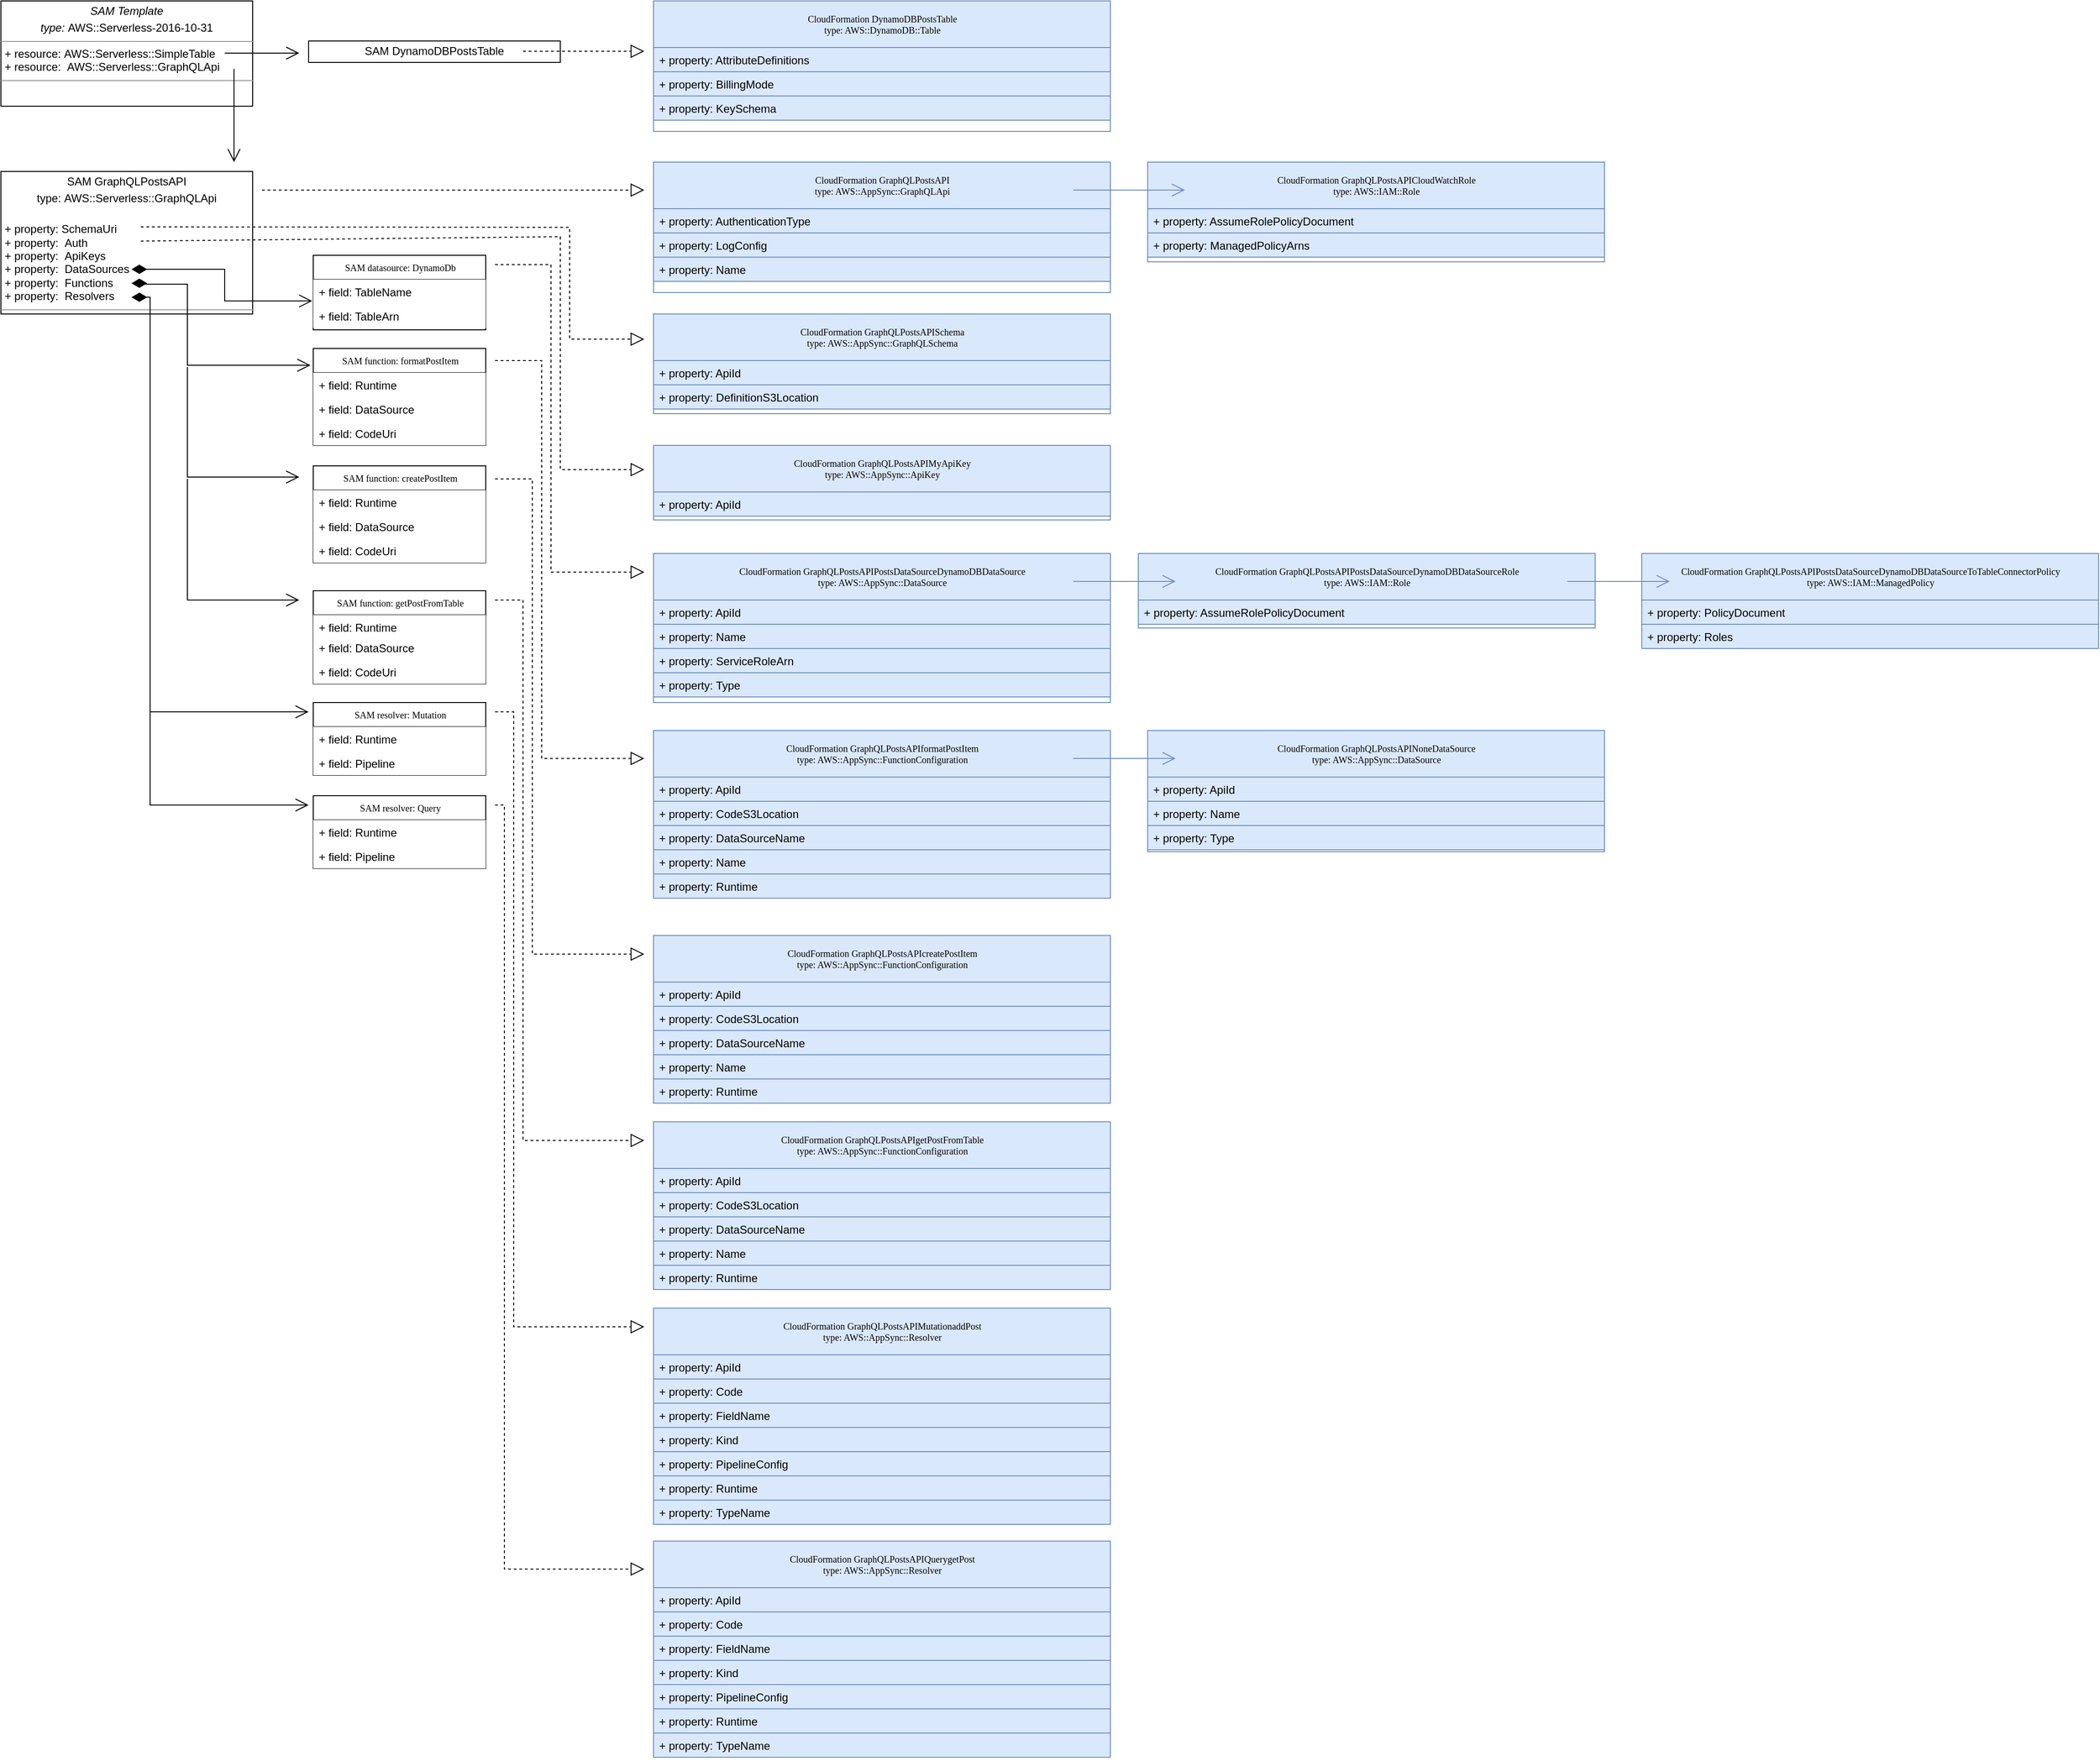 <mxfile version="21.3.7" type="device">
  <diagram name="Page-1" id="c4acf3e9-155e-7222-9cf6-157b1a14988f">
    <mxGraphModel dx="2388" dy="1562" grid="1" gridSize="10" guides="1" tooltips="1" connect="1" arrows="1" fold="1" page="1" pageScale="1" pageWidth="850" pageHeight="1100" background="none" math="0" shadow="0">
      <root>
        <mxCell id="0" />
        <mxCell id="1" parent="0" />
        <mxCell id="17acba5748e5396b-20" value="CloudFormation DynamoDBPostsTable&lt;br&gt;type: AWS::DynamoDB::Table" style="swimlane;html=1;fontStyle=0;childLayout=stackLayout;horizontal=1;startSize=50;fillColor=#dae8fc;horizontalStack=0;resizeParent=1;resizeLast=0;collapsible=1;marginBottom=0;swimlaneFillColor=#ffffff;rounded=0;shadow=0;comic=0;labelBackgroundColor=none;strokeWidth=1;fontFamily=Verdana;fontSize=10;align=center;strokeColor=#6c8ebf;" parent="1" vertex="1">
          <mxGeometry x="760" y="87" width="490" height="140" as="geometry" />
        </mxCell>
        <mxCell id="17acba5748e5396b-21" value="+ property: AttributeDefinitions" style="text;html=1;strokeColor=#6c8ebf;fillColor=#dae8fc;align=left;verticalAlign=top;spacingLeft=4;spacingRight=4;whiteSpace=wrap;overflow=hidden;rotatable=0;points=[[0,0.5],[1,0.5]];portConstraint=eastwest;" parent="17acba5748e5396b-20" vertex="1">
          <mxGeometry y="50" width="490" height="26" as="geometry" />
        </mxCell>
        <mxCell id="17acba5748e5396b-24" value="+ property: BillingMode" style="text;html=1;strokeColor=#6c8ebf;fillColor=#dae8fc;align=left;verticalAlign=top;spacingLeft=4;spacingRight=4;whiteSpace=wrap;overflow=hidden;rotatable=0;points=[[0,0.5],[1,0.5]];portConstraint=eastwest;" parent="17acba5748e5396b-20" vertex="1">
          <mxGeometry y="76" width="490" height="26" as="geometry" />
        </mxCell>
        <mxCell id="17acba5748e5396b-26" value="+ property:&amp;nbsp;KeySchema" style="text;html=1;strokeColor=#6c8ebf;fillColor=#dae8fc;align=left;verticalAlign=top;spacingLeft=4;spacingRight=4;whiteSpace=wrap;overflow=hidden;rotatable=0;points=[[0,0.5],[1,0.5]];portConstraint=eastwest;" parent="17acba5748e5396b-20" vertex="1">
          <mxGeometry y="102" width="490" height="26" as="geometry" />
        </mxCell>
        <mxCell id="5d2195bd80daf111-18" value="&lt;p style=&quot;margin:0px;margin-top:4px;text-align:center;&quot;&gt;&lt;i&gt;SAM Template&lt;/i&gt;&lt;/p&gt;&lt;p style=&quot;margin:0px;margin-top:4px;text-align:center;&quot;&gt;&lt;i&gt;type:&amp;nbsp;&lt;/i&gt;AWS::Serverless-2016-10-31&lt;/p&gt;&lt;hr size=&quot;1&quot;&gt;&lt;p style=&quot;margin:0px;margin-left:4px;&quot;&gt;+ resource:&amp;nbsp;AWS::Serverless::SimpleTable&lt;/p&gt;&lt;p style=&quot;margin:0px;margin-left:4px;&quot;&gt;+ resource: &amp;nbsp;AWS::Serverless::GraphQLApi&lt;/p&gt;&lt;hr size=&quot;1&quot;&gt;&lt;p style=&quot;margin:0px;margin-left:4px;&quot;&gt;&lt;br&gt;&lt;/p&gt;" style="verticalAlign=top;align=left;overflow=fill;fontSize=12;fontFamily=Helvetica;html=1;rounded=0;shadow=0;comic=0;labelBackgroundColor=none;strokeWidth=1" parent="1" vertex="1">
          <mxGeometry x="60" y="87" width="270" height="113" as="geometry" />
        </mxCell>
        <mxCell id="OdwOLXu5QFoFb60RisvL-1" value="&lt;p style=&quot;margin:0px;margin-top:4px;text-align:center;&quot;&gt;SAM DynamoDBPostsTable&lt;/p&gt;&lt;p style=&quot;margin:0px;margin-top:4px;text-align:center;&quot;&gt;&lt;br&gt;&lt;/p&gt;&lt;hr size=&quot;1&quot;&gt;&lt;p style=&quot;margin:0px;margin-left:4px;&quot;&gt;&lt;br&gt;&lt;/p&gt;" style="verticalAlign=top;align=left;overflow=fill;fontSize=12;fontFamily=Helvetica;html=1;rounded=0;shadow=0;comic=0;labelBackgroundColor=none;strokeWidth=1" vertex="1" parent="1">
          <mxGeometry x="390" y="130" width="270" height="23" as="geometry" />
        </mxCell>
        <mxCell id="OdwOLXu5QFoFb60RisvL-2" value="&lt;p style=&quot;margin:0px;margin-top:4px;text-align:center;&quot;&gt;SAM GraphQLPostsAPI&lt;/p&gt;&lt;p style=&quot;margin:0px;margin-top:4px;text-align:center;&quot;&gt;type:&amp;nbsp;&lt;span style=&quot;background-color: initial;&quot;&gt;AWS::Serverless::GraphQLApi&lt;/span&gt;&lt;/p&gt;&lt;p style=&quot;margin:0px;margin-top:4px;text-align:center;&quot;&gt;&lt;span style=&quot;background-color: initial;&quot;&gt;&lt;br&gt;&lt;/span&gt;&lt;/p&gt;&lt;p style=&quot;margin:0px;margin-left:4px;&quot;&gt;+ property:&amp;nbsp;SchemaUri&lt;/p&gt;&lt;p style=&quot;margin:0px;margin-left:4px;&quot;&gt;+ property: &amp;nbsp;Auth&lt;/p&gt;&lt;p style=&quot;margin:0px;margin-left:4px;&quot;&gt;+ property: &amp;nbsp;ApiKeys&lt;br&gt;&lt;/p&gt;&lt;p style=&quot;margin:0px;margin-left:4px;&quot;&gt;+ property: &amp;nbsp;DataSources&lt;br&gt;&lt;/p&gt;&lt;p style=&quot;margin:0px;margin-left:4px;&quot;&gt;+ property: &amp;nbsp;Functions&lt;br&gt;&lt;/p&gt;&lt;p style=&quot;margin:0px;margin-left:4px;&quot;&gt;+ property: &amp;nbsp;Resolvers&lt;/p&gt;&lt;hr size=&quot;1&quot;&gt;&lt;p style=&quot;margin:0px;margin-left:4px;&quot;&gt;&lt;br&gt;&lt;/p&gt;" style="verticalAlign=top;align=left;overflow=fill;fontSize=12;fontFamily=Helvetica;html=1;rounded=0;shadow=0;comic=0;labelBackgroundColor=none;strokeWidth=1" vertex="1" parent="1">
          <mxGeometry x="60" y="270" width="270" height="153" as="geometry" />
        </mxCell>
        <mxCell id="OdwOLXu5QFoFb60RisvL-4" value="SAM function: formatPostItem" style="swimlane;html=1;fontStyle=0;childLayout=stackLayout;horizontal=1;startSize=26;fillColor=none;horizontalStack=0;resizeParent=1;resizeLast=0;collapsible=1;marginBottom=0;swimlaneFillColor=#ffffff;rounded=0;shadow=0;comic=0;labelBackgroundColor=none;strokeWidth=1;fontFamily=Verdana;fontSize=10;align=center;" vertex="1" parent="1">
          <mxGeometry x="395" y="460" width="185" height="104" as="geometry" />
        </mxCell>
        <mxCell id="OdwOLXu5QFoFb60RisvL-5" value="+ field: Runtime" style="text;html=1;strokeColor=none;fillColor=default;align=left;verticalAlign=top;spacingLeft=4;spacingRight=4;whiteSpace=wrap;overflow=hidden;rotatable=0;points=[[0,0.5],[1,0.5]];portConstraint=eastwest;" vertex="1" parent="OdwOLXu5QFoFb60RisvL-4">
          <mxGeometry y="26" width="185" height="26" as="geometry" />
        </mxCell>
        <mxCell id="OdwOLXu5QFoFb60RisvL-6" value="+ field: DataSource" style="text;html=1;strokeColor=none;fillColor=default;align=left;verticalAlign=top;spacingLeft=4;spacingRight=4;whiteSpace=wrap;overflow=hidden;rotatable=0;points=[[0,0.5],[1,0.5]];portConstraint=eastwest;" vertex="1" parent="OdwOLXu5QFoFb60RisvL-4">
          <mxGeometry y="52" width="185" height="26" as="geometry" />
        </mxCell>
        <mxCell id="OdwOLXu5QFoFb60RisvL-7" value="+ field: CodeUri" style="text;html=1;strokeColor=none;fillColor=default;align=left;verticalAlign=top;spacingLeft=4;spacingRight=4;whiteSpace=wrap;overflow=hidden;rotatable=0;points=[[0,0.5],[1,0.5]];portConstraint=eastwest;" vertex="1" parent="OdwOLXu5QFoFb60RisvL-4">
          <mxGeometry y="78" width="185" height="26" as="geometry" />
        </mxCell>
        <mxCell id="OdwOLXu5QFoFb60RisvL-11" value="SAM function: createPostItem" style="swimlane;html=1;fontStyle=0;childLayout=stackLayout;horizontal=1;startSize=26;fillColor=none;horizontalStack=0;resizeParent=1;resizeLast=0;collapsible=1;marginBottom=0;swimlaneFillColor=#ffffff;rounded=0;shadow=0;comic=0;labelBackgroundColor=none;strokeWidth=1;fontFamily=Verdana;fontSize=10;align=center;" vertex="1" parent="1">
          <mxGeometry x="395" y="586" width="185" height="104" as="geometry" />
        </mxCell>
        <mxCell id="OdwOLXu5QFoFb60RisvL-12" value="+ field: Runtime" style="text;html=1;strokeColor=none;fillColor=default;align=left;verticalAlign=top;spacingLeft=4;spacingRight=4;whiteSpace=wrap;overflow=hidden;rotatable=0;points=[[0,0.5],[1,0.5]];portConstraint=eastwest;" vertex="1" parent="OdwOLXu5QFoFb60RisvL-11">
          <mxGeometry y="26" width="185" height="26" as="geometry" />
        </mxCell>
        <mxCell id="OdwOLXu5QFoFb60RisvL-13" value="+ field: DataSource" style="text;html=1;strokeColor=none;fillColor=default;align=left;verticalAlign=top;spacingLeft=4;spacingRight=4;whiteSpace=wrap;overflow=hidden;rotatable=0;points=[[0,0.5],[1,0.5]];portConstraint=eastwest;" vertex="1" parent="OdwOLXu5QFoFb60RisvL-11">
          <mxGeometry y="52" width="185" height="26" as="geometry" />
        </mxCell>
        <mxCell id="OdwOLXu5QFoFb60RisvL-14" value="+ field: CodeUri" style="text;html=1;strokeColor=none;fillColor=default;align=left;verticalAlign=top;spacingLeft=4;spacingRight=4;whiteSpace=wrap;overflow=hidden;rotatable=0;points=[[0,0.5],[1,0.5]];portConstraint=eastwest;" vertex="1" parent="OdwOLXu5QFoFb60RisvL-11">
          <mxGeometry y="78" width="185" height="26" as="geometry" />
        </mxCell>
        <mxCell id="OdwOLXu5QFoFb60RisvL-15" value="SAM function: getPostFromTable" style="swimlane;html=1;fontStyle=0;childLayout=stackLayout;horizontal=1;startSize=26;fillColor=none;horizontalStack=0;resizeParent=1;resizeLast=0;collapsible=1;marginBottom=0;swimlaneFillColor=#ffffff;rounded=0;shadow=0;comic=0;labelBackgroundColor=none;strokeWidth=1;fontFamily=Verdana;fontSize=10;align=center;" vertex="1" parent="1">
          <mxGeometry x="395" y="720" width="185" height="100" as="geometry" />
        </mxCell>
        <mxCell id="OdwOLXu5QFoFb60RisvL-16" value="+ field: Runtime" style="text;html=1;strokeColor=none;fillColor=default;align=left;verticalAlign=top;spacingLeft=4;spacingRight=4;whiteSpace=wrap;overflow=hidden;rotatable=0;points=[[0,0.5],[1,0.5]];portConstraint=eastwest;" vertex="1" parent="OdwOLXu5QFoFb60RisvL-15">
          <mxGeometry y="26" width="185" height="22" as="geometry" />
        </mxCell>
        <mxCell id="OdwOLXu5QFoFb60RisvL-17" value="+ field: DataSource" style="text;html=1;strokeColor=none;fillColor=default;align=left;verticalAlign=top;spacingLeft=4;spacingRight=4;whiteSpace=wrap;overflow=hidden;rotatable=0;points=[[0,0.5],[1,0.5]];portConstraint=eastwest;" vertex="1" parent="OdwOLXu5QFoFb60RisvL-15">
          <mxGeometry y="48" width="185" height="26" as="geometry" />
        </mxCell>
        <mxCell id="OdwOLXu5QFoFb60RisvL-18" value="+ field: CodeUri" style="text;html=1;strokeColor=none;fillColor=default;align=left;verticalAlign=top;spacingLeft=4;spacingRight=4;whiteSpace=wrap;overflow=hidden;rotatable=0;points=[[0,0.5],[1,0.5]];portConstraint=eastwest;" vertex="1" parent="OdwOLXu5QFoFb60RisvL-15">
          <mxGeometry y="74" width="185" height="26" as="geometry" />
        </mxCell>
        <mxCell id="OdwOLXu5QFoFb60RisvL-19" value="SAM datasource: DynamoDb" style="swimlane;html=1;fontStyle=0;childLayout=stackLayout;horizontal=1;startSize=26;fillColor=none;horizontalStack=0;resizeParent=1;resizeLast=0;collapsible=1;marginBottom=0;swimlaneFillColor=#ffffff;rounded=0;shadow=0;comic=0;labelBackgroundColor=none;strokeWidth=1;fontFamily=Verdana;fontSize=10;align=center;" vertex="1" parent="1">
          <mxGeometry x="395" y="360" width="185" height="80" as="geometry" />
        </mxCell>
        <mxCell id="OdwOLXu5QFoFb60RisvL-20" value="+ field: TableName" style="text;html=1;strokeColor=none;fillColor=default;align=left;verticalAlign=top;spacingLeft=4;spacingRight=4;whiteSpace=wrap;overflow=hidden;rotatable=0;points=[[0,0.5],[1,0.5]];portConstraint=eastwest;" vertex="1" parent="OdwOLXu5QFoFb60RisvL-19">
          <mxGeometry y="26" width="185" height="26" as="geometry" />
        </mxCell>
        <mxCell id="OdwOLXu5QFoFb60RisvL-21" value="+ field: TableArn" style="text;html=1;strokeColor=none;fillColor=default;align=left;verticalAlign=top;spacingLeft=4;spacingRight=4;whiteSpace=wrap;overflow=hidden;rotatable=0;points=[[0,0.5],[1,0.5]];portConstraint=eastwest;" vertex="1" parent="OdwOLXu5QFoFb60RisvL-19">
          <mxGeometry y="52" width="185" height="26" as="geometry" />
        </mxCell>
        <mxCell id="OdwOLXu5QFoFb60RisvL-23" value="SAM resolver: Mutation" style="swimlane;html=1;fontStyle=0;childLayout=stackLayout;horizontal=1;startSize=26;fillColor=none;horizontalStack=0;resizeParent=1;resizeLast=0;collapsible=1;marginBottom=0;swimlaneFillColor=#ffffff;rounded=0;shadow=0;comic=0;labelBackgroundColor=none;strokeWidth=1;fontFamily=Verdana;fontSize=10;align=center;" vertex="1" parent="1">
          <mxGeometry x="395" y="840" width="185" height="78" as="geometry" />
        </mxCell>
        <mxCell id="OdwOLXu5QFoFb60RisvL-24" value="+ field: Runtime" style="text;html=1;strokeColor=none;fillColor=default;align=left;verticalAlign=top;spacingLeft=4;spacingRight=4;whiteSpace=wrap;overflow=hidden;rotatable=0;points=[[0,0.5],[1,0.5]];portConstraint=eastwest;" vertex="1" parent="OdwOLXu5QFoFb60RisvL-23">
          <mxGeometry y="26" width="185" height="26" as="geometry" />
        </mxCell>
        <mxCell id="OdwOLXu5QFoFb60RisvL-25" value="+ field: Pipeline" style="text;html=1;strokeColor=none;fillColor=default;align=left;verticalAlign=top;spacingLeft=4;spacingRight=4;whiteSpace=wrap;overflow=hidden;rotatable=0;points=[[0,0.5],[1,0.5]];portConstraint=eastwest;" vertex="1" parent="OdwOLXu5QFoFb60RisvL-23">
          <mxGeometry y="52" width="185" height="26" as="geometry" />
        </mxCell>
        <mxCell id="OdwOLXu5QFoFb60RisvL-27" value="SAM resolver: Query" style="swimlane;html=1;fontStyle=0;childLayout=stackLayout;horizontal=1;startSize=26;fillColor=none;horizontalStack=0;resizeParent=1;resizeLast=0;collapsible=1;marginBottom=0;swimlaneFillColor=#ffffff;rounded=0;shadow=0;comic=0;labelBackgroundColor=none;strokeWidth=1;fontFamily=Verdana;fontSize=10;align=center;" vertex="1" parent="1">
          <mxGeometry x="395" y="940" width="185" height="78" as="geometry" />
        </mxCell>
        <mxCell id="OdwOLXu5QFoFb60RisvL-28" value="+ field: Runtime" style="text;html=1;strokeColor=none;fillColor=default;align=left;verticalAlign=top;spacingLeft=4;spacingRight=4;whiteSpace=wrap;overflow=hidden;rotatable=0;points=[[0,0.5],[1,0.5]];portConstraint=eastwest;" vertex="1" parent="OdwOLXu5QFoFb60RisvL-27">
          <mxGeometry y="26" width="185" height="26" as="geometry" />
        </mxCell>
        <mxCell id="OdwOLXu5QFoFb60RisvL-29" value="+ field: Pipeline" style="text;html=1;strokeColor=none;fillColor=default;align=left;verticalAlign=top;spacingLeft=4;spacingRight=4;whiteSpace=wrap;overflow=hidden;rotatable=0;points=[[0,0.5],[1,0.5]];portConstraint=eastwest;" vertex="1" parent="OdwOLXu5QFoFb60RisvL-27">
          <mxGeometry y="52" width="185" height="26" as="geometry" />
        </mxCell>
        <mxCell id="OdwOLXu5QFoFb60RisvL-31" value="" style="endArrow=open;html=1;endSize=12;startArrow=diamondThin;startSize=14;startFill=1;edgeStyle=orthogonalEdgeStyle;align=left;verticalAlign=bottom;rounded=0;entryX=-0.006;entryY=-0.115;entryDx=0;entryDy=0;entryPerimeter=0;" edge="1" parent="1" target="OdwOLXu5QFoFb60RisvL-21">
          <mxGeometry x="-1" y="3" relative="1" as="geometry">
            <mxPoint x="200" y="375" as="sourcePoint" />
            <mxPoint x="360" y="375" as="targetPoint" />
            <Array as="points">
              <mxPoint x="300" y="375" />
              <mxPoint x="300" y="409" />
            </Array>
          </mxGeometry>
        </mxCell>
        <mxCell id="OdwOLXu5QFoFb60RisvL-32" value="" style="endArrow=open;html=1;endSize=12;startArrow=diamondThin;startSize=14;startFill=1;edgeStyle=orthogonalEdgeStyle;align=left;verticalAlign=bottom;rounded=0;entryX=-0.016;entryY=0.173;entryDx=0;entryDy=0;entryPerimeter=0;" edge="1" parent="1" target="OdwOLXu5QFoFb60RisvL-4">
          <mxGeometry x="-1" y="3" relative="1" as="geometry">
            <mxPoint x="200" y="390" as="sourcePoint" />
            <mxPoint x="390" y="390" as="targetPoint" />
            <Array as="points">
              <mxPoint x="210" y="390" />
              <mxPoint x="210" y="391" />
              <mxPoint x="260" y="391" />
              <mxPoint x="260" y="478" />
            </Array>
            <mxPoint as="offset" />
          </mxGeometry>
        </mxCell>
        <mxCell id="OdwOLXu5QFoFb60RisvL-40" value="" style="endArrow=open;endFill=1;endSize=12;html=1;rounded=0;" edge="1" parent="1">
          <mxGeometry width="160" relative="1" as="geometry">
            <mxPoint x="260" y="480" as="sourcePoint" />
            <mxPoint x="380" y="598" as="targetPoint" />
            <Array as="points">
              <mxPoint x="260" y="540" />
              <mxPoint x="260" y="598" />
            </Array>
          </mxGeometry>
        </mxCell>
        <mxCell id="OdwOLXu5QFoFb60RisvL-41" value="" style="endArrow=open;endFill=1;endSize=12;html=1;rounded=0;" edge="1" parent="1">
          <mxGeometry width="160" relative="1" as="geometry">
            <mxPoint x="260" y="600" as="sourcePoint" />
            <mxPoint x="380" y="730" as="targetPoint" />
            <Array as="points">
              <mxPoint x="260" y="730" />
            </Array>
          </mxGeometry>
        </mxCell>
        <mxCell id="OdwOLXu5QFoFb60RisvL-42" value="" style="endArrow=open;html=1;endSize=12;startArrow=diamondThin;startSize=14;startFill=1;edgeStyle=orthogonalEdgeStyle;align=left;verticalAlign=bottom;rounded=0;" edge="1" parent="1">
          <mxGeometry x="-1" y="3" relative="1" as="geometry">
            <mxPoint x="200" y="405" as="sourcePoint" />
            <mxPoint x="390" y="850" as="targetPoint" />
            <mxPoint as="offset" />
            <Array as="points">
              <mxPoint x="220" y="405" />
              <mxPoint x="220" y="850" />
            </Array>
          </mxGeometry>
        </mxCell>
        <mxCell id="OdwOLXu5QFoFb60RisvL-43" value="" style="endArrow=open;endFill=1;endSize=12;html=1;rounded=0;" edge="1" parent="1">
          <mxGeometry width="160" relative="1" as="geometry">
            <mxPoint x="220" y="850" as="sourcePoint" />
            <mxPoint x="390" y="950" as="targetPoint" />
            <Array as="points">
              <mxPoint x="220" y="950" />
            </Array>
          </mxGeometry>
        </mxCell>
        <mxCell id="OdwOLXu5QFoFb60RisvL-45" value="" style="endArrow=open;endFill=1;endSize=12;html=1;rounded=0;" edge="1" parent="1">
          <mxGeometry width="160" relative="1" as="geometry">
            <mxPoint x="300" y="143" as="sourcePoint" />
            <mxPoint x="380" y="143" as="targetPoint" />
          </mxGeometry>
        </mxCell>
        <mxCell id="OdwOLXu5QFoFb60RisvL-46" value="" style="endArrow=open;endFill=1;endSize=12;html=1;rounded=0;" edge="1" parent="1">
          <mxGeometry width="160" relative="1" as="geometry">
            <mxPoint x="310" y="160" as="sourcePoint" />
            <mxPoint x="310" y="260" as="targetPoint" />
          </mxGeometry>
        </mxCell>
        <mxCell id="OdwOLXu5QFoFb60RisvL-47" value="" style="endArrow=block;dashed=1;endFill=0;endSize=12;html=1;rounded=0;" edge="1" parent="1">
          <mxGeometry width="160" relative="1" as="geometry">
            <mxPoint x="620" y="141" as="sourcePoint" />
            <mxPoint x="750" y="141" as="targetPoint" />
          </mxGeometry>
        </mxCell>
        <mxCell id="OdwOLXu5QFoFb60RisvL-48" value="CloudFormation GraphQLPostsAPI&lt;br&gt;type: AWS::AppSync::GraphQLApi" style="swimlane;html=1;fontStyle=0;childLayout=stackLayout;horizontal=1;startSize=50;fillColor=#dae8fc;horizontalStack=0;resizeParent=1;resizeLast=0;collapsible=1;marginBottom=0;swimlaneFillColor=#ffffff;rounded=0;shadow=0;comic=0;labelBackgroundColor=none;strokeWidth=1;fontFamily=Verdana;fontSize=10;align=center;strokeColor=#6c8ebf;" vertex="1" parent="1">
          <mxGeometry x="760" y="260" width="490" height="140" as="geometry" />
        </mxCell>
        <mxCell id="OdwOLXu5QFoFb60RisvL-49" value="+ property: AuthenticationType" style="text;html=1;strokeColor=#6c8ebf;fillColor=#dae8fc;align=left;verticalAlign=top;spacingLeft=4;spacingRight=4;whiteSpace=wrap;overflow=hidden;rotatable=0;points=[[0,0.5],[1,0.5]];portConstraint=eastwest;" vertex="1" parent="OdwOLXu5QFoFb60RisvL-48">
          <mxGeometry y="50" width="490" height="26" as="geometry" />
        </mxCell>
        <mxCell id="OdwOLXu5QFoFb60RisvL-50" value="+ property: LogConfig" style="text;html=1;strokeColor=#6c8ebf;fillColor=#dae8fc;align=left;verticalAlign=top;spacingLeft=4;spacingRight=4;whiteSpace=wrap;overflow=hidden;rotatable=0;points=[[0,0.5],[1,0.5]];portConstraint=eastwest;" vertex="1" parent="OdwOLXu5QFoFb60RisvL-48">
          <mxGeometry y="76" width="490" height="26" as="geometry" />
        </mxCell>
        <mxCell id="OdwOLXu5QFoFb60RisvL-51" value="+ property:&amp;nbsp;Name" style="text;html=1;strokeColor=#6c8ebf;fillColor=#dae8fc;align=left;verticalAlign=top;spacingLeft=4;spacingRight=4;whiteSpace=wrap;overflow=hidden;rotatable=0;points=[[0,0.5],[1,0.5]];portConstraint=eastwest;" vertex="1" parent="OdwOLXu5QFoFb60RisvL-48">
          <mxGeometry y="102" width="490" height="26" as="geometry" />
        </mxCell>
        <mxCell id="OdwOLXu5QFoFb60RisvL-52" value="CloudFormation GraphQLPostsAPISchema&lt;br&gt;type: AWS::AppSync::GraphQLSchema" style="swimlane;html=1;fontStyle=0;childLayout=stackLayout;horizontal=1;startSize=50;fillColor=#dae8fc;horizontalStack=0;resizeParent=1;resizeLast=0;collapsible=1;marginBottom=0;swimlaneFillColor=#ffffff;rounded=0;shadow=0;comic=0;labelBackgroundColor=none;strokeWidth=1;fontFamily=Verdana;fontSize=10;align=center;strokeColor=#6c8ebf;" vertex="1" parent="1">
          <mxGeometry x="760" y="423" width="490" height="107" as="geometry" />
        </mxCell>
        <mxCell id="OdwOLXu5QFoFb60RisvL-53" value="+ property: ApiId" style="text;html=1;strokeColor=#6c8ebf;fillColor=#dae8fc;align=left;verticalAlign=top;spacingLeft=4;spacingRight=4;whiteSpace=wrap;overflow=hidden;rotatable=0;points=[[0,0.5],[1,0.5]];portConstraint=eastwest;" vertex="1" parent="OdwOLXu5QFoFb60RisvL-52">
          <mxGeometry y="50" width="490" height="26" as="geometry" />
        </mxCell>
        <mxCell id="OdwOLXu5QFoFb60RisvL-54" value="+ property: DefinitionS3Location" style="text;html=1;strokeColor=#6c8ebf;fillColor=#dae8fc;align=left;verticalAlign=top;spacingLeft=4;spacingRight=4;whiteSpace=wrap;overflow=hidden;rotatable=0;points=[[0,0.5],[1,0.5]];portConstraint=eastwest;" vertex="1" parent="OdwOLXu5QFoFb60RisvL-52">
          <mxGeometry y="76" width="490" height="26" as="geometry" />
        </mxCell>
        <mxCell id="OdwOLXu5QFoFb60RisvL-56" value="CloudFormation GraphQLPostsAPICloudWatchRole&lt;br&gt;type: AWS::IAM::Role" style="swimlane;html=1;fontStyle=0;childLayout=stackLayout;horizontal=1;startSize=50;fillColor=#dae8fc;horizontalStack=0;resizeParent=1;resizeLast=0;collapsible=1;marginBottom=0;swimlaneFillColor=#ffffff;rounded=0;shadow=0;comic=0;labelBackgroundColor=none;strokeWidth=1;fontFamily=Verdana;fontSize=10;align=center;strokeColor=#6c8ebf;" vertex="1" parent="1">
          <mxGeometry x="1290" y="260" width="490" height="107" as="geometry" />
        </mxCell>
        <mxCell id="OdwOLXu5QFoFb60RisvL-116" value="" style="endArrow=open;endFill=1;endSize=12;html=1;rounded=0;fillColor=#dae8fc;strokeColor=#6c8ebf;" edge="1" parent="OdwOLXu5QFoFb60RisvL-56">
          <mxGeometry width="160" relative="1" as="geometry">
            <mxPoint x="-80" y="30" as="sourcePoint" />
            <mxPoint x="40" y="30" as="targetPoint" />
          </mxGeometry>
        </mxCell>
        <mxCell id="OdwOLXu5QFoFb60RisvL-57" value="+ property: AssumeRolePolicyDocument" style="text;html=1;strokeColor=#6c8ebf;fillColor=#dae8fc;align=left;verticalAlign=top;spacingLeft=4;spacingRight=4;whiteSpace=wrap;overflow=hidden;rotatable=0;points=[[0,0.5],[1,0.5]];portConstraint=eastwest;" vertex="1" parent="OdwOLXu5QFoFb60RisvL-56">
          <mxGeometry y="50" width="490" height="26" as="geometry" />
        </mxCell>
        <mxCell id="OdwOLXu5QFoFb60RisvL-58" value="+ property: ManagedPolicyArns" style="text;html=1;strokeColor=#6c8ebf;fillColor=#dae8fc;align=left;verticalAlign=top;spacingLeft=4;spacingRight=4;whiteSpace=wrap;overflow=hidden;rotatable=0;points=[[0,0.5],[1,0.5]];portConstraint=eastwest;" vertex="1" parent="OdwOLXu5QFoFb60RisvL-56">
          <mxGeometry y="76" width="490" height="26" as="geometry" />
        </mxCell>
        <mxCell id="OdwOLXu5QFoFb60RisvL-59" value="CloudFormation GraphQLPostsAPIMyApiKey&lt;br&gt;type: AWS::AppSync::ApiKey" style="swimlane;html=1;fontStyle=0;childLayout=stackLayout;horizontal=1;startSize=50;fillColor=#dae8fc;horizontalStack=0;resizeParent=1;resizeLast=0;collapsible=1;marginBottom=0;swimlaneFillColor=#ffffff;rounded=0;shadow=0;comic=0;labelBackgroundColor=none;strokeWidth=1;fontFamily=Verdana;fontSize=10;align=center;strokeColor=#6c8ebf;" vertex="1" parent="1">
          <mxGeometry x="760" y="564" width="490" height="80" as="geometry" />
        </mxCell>
        <mxCell id="OdwOLXu5QFoFb60RisvL-60" value="+ property: ApiId" style="text;html=1;strokeColor=#6c8ebf;fillColor=#dae8fc;align=left;verticalAlign=top;spacingLeft=4;spacingRight=4;whiteSpace=wrap;overflow=hidden;rotatable=0;points=[[0,0.5],[1,0.5]];portConstraint=eastwest;" vertex="1" parent="OdwOLXu5QFoFb60RisvL-59">
          <mxGeometry y="50" width="490" height="26" as="geometry" />
        </mxCell>
        <mxCell id="OdwOLXu5QFoFb60RisvL-62" value="CloudFormation GraphQLPostsAPIPostsDataSourceDynamoDBDataSource&lt;br&gt;type: AWS::AppSync::DataSource" style="swimlane;html=1;fontStyle=0;childLayout=stackLayout;horizontal=1;startSize=50;fillColor=#dae8fc;horizontalStack=0;resizeParent=1;resizeLast=0;collapsible=1;marginBottom=0;swimlaneFillColor=#ffffff;rounded=0;shadow=0;comic=0;labelBackgroundColor=none;strokeWidth=1;fontFamily=Verdana;fontSize=10;align=center;strokeColor=#6c8ebf;" vertex="1" parent="1">
          <mxGeometry x="760" y="680" width="490" height="160" as="geometry" />
        </mxCell>
        <mxCell id="OdwOLXu5QFoFb60RisvL-63" value="+ property: ApiId" style="text;html=1;strokeColor=#6c8ebf;fillColor=#dae8fc;align=left;verticalAlign=top;spacingLeft=4;spacingRight=4;whiteSpace=wrap;overflow=hidden;rotatable=0;points=[[0,0.5],[1,0.5]];portConstraint=eastwest;" vertex="1" parent="OdwOLXu5QFoFb60RisvL-62">
          <mxGeometry y="50" width="490" height="26" as="geometry" />
        </mxCell>
        <mxCell id="OdwOLXu5QFoFb60RisvL-64" value="+ property: Name" style="text;html=1;strokeColor=#6c8ebf;fillColor=#dae8fc;align=left;verticalAlign=top;spacingLeft=4;spacingRight=4;whiteSpace=wrap;overflow=hidden;rotatable=0;points=[[0,0.5],[1,0.5]];portConstraint=eastwest;" vertex="1" parent="OdwOLXu5QFoFb60RisvL-62">
          <mxGeometry y="76" width="490" height="26" as="geometry" />
        </mxCell>
        <mxCell id="OdwOLXu5QFoFb60RisvL-65" value="+ property:&amp;nbsp;ServiceRoleArn" style="text;html=1;strokeColor=#6c8ebf;fillColor=#dae8fc;align=left;verticalAlign=top;spacingLeft=4;spacingRight=4;whiteSpace=wrap;overflow=hidden;rotatable=0;points=[[0,0.5],[1,0.5]];portConstraint=eastwest;" vertex="1" parent="OdwOLXu5QFoFb60RisvL-62">
          <mxGeometry y="102" width="490" height="26" as="geometry" />
        </mxCell>
        <mxCell id="OdwOLXu5QFoFb60RisvL-66" value="+ property:&amp;nbsp;Type" style="text;html=1;strokeColor=#6c8ebf;fillColor=#dae8fc;align=left;verticalAlign=top;spacingLeft=4;spacingRight=4;whiteSpace=wrap;overflow=hidden;rotatable=0;points=[[0,0.5],[1,0.5]];portConstraint=eastwest;" vertex="1" parent="OdwOLXu5QFoFb60RisvL-62">
          <mxGeometry y="128" width="490" height="26" as="geometry" />
        </mxCell>
        <mxCell id="OdwOLXu5QFoFb60RisvL-67" value="CloudFormation GraphQLPostsAPIPostsDataSourceDynamoDBDataSourceRole&lt;br&gt;type: AWS::IAM::Role" style="swimlane;html=1;fontStyle=0;childLayout=stackLayout;horizontal=1;startSize=50;fillColor=#dae8fc;horizontalStack=0;resizeParent=1;resizeLast=0;collapsible=1;marginBottom=0;swimlaneFillColor=#ffffff;rounded=0;shadow=0;comic=0;labelBackgroundColor=none;strokeWidth=1;fontFamily=Verdana;fontSize=10;align=center;strokeColor=#6c8ebf;" vertex="1" parent="1">
          <mxGeometry x="1280" y="680" width="490" height="80" as="geometry" />
        </mxCell>
        <mxCell id="OdwOLXu5QFoFb60RisvL-117" value="" style="endArrow=open;endFill=1;endSize=12;html=1;rounded=0;fillColor=#dae8fc;strokeColor=#6c8ebf;" edge="1" parent="OdwOLXu5QFoFb60RisvL-67">
          <mxGeometry width="160" relative="1" as="geometry">
            <mxPoint x="-70" y="30" as="sourcePoint" />
            <mxPoint x="40" y="30" as="targetPoint" />
          </mxGeometry>
        </mxCell>
        <mxCell id="OdwOLXu5QFoFb60RisvL-68" value="+ property: AssumeRolePolicyDocument" style="text;html=1;strokeColor=#6c8ebf;fillColor=#dae8fc;align=left;verticalAlign=top;spacingLeft=4;spacingRight=4;whiteSpace=wrap;overflow=hidden;rotatable=0;points=[[0,0.5],[1,0.5]];portConstraint=eastwest;" vertex="1" parent="OdwOLXu5QFoFb60RisvL-67">
          <mxGeometry y="50" width="490" height="26" as="geometry" />
        </mxCell>
        <mxCell id="OdwOLXu5QFoFb60RisvL-69" value="CloudFormation GraphQLPostsAPIPostsDataSourceDynamoDBDataSourceToTableConnectorPolicy&lt;br&gt;type: AWS::IAM::ManagedPolicy" style="swimlane;html=1;fontStyle=0;childLayout=stackLayout;horizontal=1;startSize=50;fillColor=#dae8fc;horizontalStack=0;resizeParent=1;resizeLast=0;collapsible=1;marginBottom=0;swimlaneFillColor=#ffffff;rounded=0;shadow=0;comic=0;labelBackgroundColor=none;strokeWidth=1;fontFamily=Verdana;fontSize=10;align=center;strokeColor=#6c8ebf;" vertex="1" parent="1">
          <mxGeometry x="1820" y="680" width="490" height="102" as="geometry" />
        </mxCell>
        <mxCell id="OdwOLXu5QFoFb60RisvL-70" value="+ property: PolicyDocument" style="text;html=1;strokeColor=#6c8ebf;fillColor=#dae8fc;align=left;verticalAlign=top;spacingLeft=4;spacingRight=4;whiteSpace=wrap;overflow=hidden;rotatable=0;points=[[0,0.5],[1,0.5]];portConstraint=eastwest;" vertex="1" parent="OdwOLXu5QFoFb60RisvL-69">
          <mxGeometry y="50" width="490" height="26" as="geometry" />
        </mxCell>
        <mxCell id="OdwOLXu5QFoFb60RisvL-72" value="+ property: Roles" style="text;html=1;strokeColor=#6c8ebf;fillColor=#dae8fc;align=left;verticalAlign=top;spacingLeft=4;spacingRight=4;whiteSpace=wrap;overflow=hidden;rotatable=0;points=[[0,0.5],[1,0.5]];portConstraint=eastwest;" vertex="1" parent="OdwOLXu5QFoFb60RisvL-69">
          <mxGeometry y="76" width="490" height="26" as="geometry" />
        </mxCell>
        <mxCell id="OdwOLXu5QFoFb60RisvL-73" value="CloudFormation GraphQLPostsAPIformatPostItem&lt;br&gt;type: AWS::AppSync::FunctionConfiguration" style="swimlane;html=1;fontStyle=0;childLayout=stackLayout;horizontal=1;startSize=50;fillColor=#dae8fc;horizontalStack=0;resizeParent=1;resizeLast=0;collapsible=1;marginBottom=0;swimlaneFillColor=#ffffff;rounded=0;shadow=0;comic=0;labelBackgroundColor=none;strokeWidth=1;fontFamily=Verdana;fontSize=10;align=center;strokeColor=#6c8ebf;" vertex="1" parent="1">
          <mxGeometry x="760" y="870" width="490" height="180" as="geometry" />
        </mxCell>
        <mxCell id="OdwOLXu5QFoFb60RisvL-74" value="+ property: ApiId" style="text;html=1;strokeColor=#6c8ebf;fillColor=#dae8fc;align=left;verticalAlign=top;spacingLeft=4;spacingRight=4;whiteSpace=wrap;overflow=hidden;rotatable=0;points=[[0,0.5],[1,0.5]];portConstraint=eastwest;" vertex="1" parent="OdwOLXu5QFoFb60RisvL-73">
          <mxGeometry y="50" width="490" height="26" as="geometry" />
        </mxCell>
        <mxCell id="OdwOLXu5QFoFb60RisvL-75" value="+ property: CodeS3Location" style="text;html=1;strokeColor=#6c8ebf;fillColor=#dae8fc;align=left;verticalAlign=top;spacingLeft=4;spacingRight=4;whiteSpace=wrap;overflow=hidden;rotatable=0;points=[[0,0.5],[1,0.5]];portConstraint=eastwest;" vertex="1" parent="OdwOLXu5QFoFb60RisvL-73">
          <mxGeometry y="76" width="490" height="26" as="geometry" />
        </mxCell>
        <mxCell id="OdwOLXu5QFoFb60RisvL-76" value="+ property:&amp;nbsp;DataSourceName" style="text;html=1;strokeColor=#6c8ebf;fillColor=#dae8fc;align=left;verticalAlign=top;spacingLeft=4;spacingRight=4;whiteSpace=wrap;overflow=hidden;rotatable=0;points=[[0,0.5],[1,0.5]];portConstraint=eastwest;" vertex="1" parent="OdwOLXu5QFoFb60RisvL-73">
          <mxGeometry y="102" width="490" height="26" as="geometry" />
        </mxCell>
        <mxCell id="OdwOLXu5QFoFb60RisvL-77" value="+ property:&amp;nbsp;Name" style="text;html=1;strokeColor=#6c8ebf;fillColor=#dae8fc;align=left;verticalAlign=top;spacingLeft=4;spacingRight=4;whiteSpace=wrap;overflow=hidden;rotatable=0;points=[[0,0.5],[1,0.5]];portConstraint=eastwest;" vertex="1" parent="OdwOLXu5QFoFb60RisvL-73">
          <mxGeometry y="128" width="490" height="26" as="geometry" />
        </mxCell>
        <mxCell id="OdwOLXu5QFoFb60RisvL-78" value="+ property:&amp;nbsp;Runtime" style="text;html=1;strokeColor=#6c8ebf;fillColor=#dae8fc;align=left;verticalAlign=top;spacingLeft=4;spacingRight=4;whiteSpace=wrap;overflow=hidden;rotatable=0;points=[[0,0.5],[1,0.5]];portConstraint=eastwest;" vertex="1" parent="OdwOLXu5QFoFb60RisvL-73">
          <mxGeometry y="154" width="490" height="26" as="geometry" />
        </mxCell>
        <mxCell id="OdwOLXu5QFoFb60RisvL-79" value="CloudFormation GraphQLPostsAPIcreatePostItem&lt;br&gt;type: AWS::AppSync::FunctionConfiguration" style="swimlane;html=1;fontStyle=0;childLayout=stackLayout;horizontal=1;startSize=50;fillColor=#dae8fc;horizontalStack=0;resizeParent=1;resizeLast=0;collapsible=1;marginBottom=0;swimlaneFillColor=#ffffff;rounded=0;shadow=0;comic=0;labelBackgroundColor=none;strokeWidth=1;fontFamily=Verdana;fontSize=10;align=center;strokeColor=#6c8ebf;" vertex="1" parent="1">
          <mxGeometry x="760" y="1090" width="490" height="180" as="geometry" />
        </mxCell>
        <mxCell id="OdwOLXu5QFoFb60RisvL-80" value="+ property: ApiId" style="text;html=1;strokeColor=#6c8ebf;fillColor=#dae8fc;align=left;verticalAlign=top;spacingLeft=4;spacingRight=4;whiteSpace=wrap;overflow=hidden;rotatable=0;points=[[0,0.5],[1,0.5]];portConstraint=eastwest;" vertex="1" parent="OdwOLXu5QFoFb60RisvL-79">
          <mxGeometry y="50" width="490" height="26" as="geometry" />
        </mxCell>
        <mxCell id="OdwOLXu5QFoFb60RisvL-81" value="+ property: CodeS3Location" style="text;html=1;strokeColor=#6c8ebf;fillColor=#dae8fc;align=left;verticalAlign=top;spacingLeft=4;spacingRight=4;whiteSpace=wrap;overflow=hidden;rotatable=0;points=[[0,0.5],[1,0.5]];portConstraint=eastwest;" vertex="1" parent="OdwOLXu5QFoFb60RisvL-79">
          <mxGeometry y="76" width="490" height="26" as="geometry" />
        </mxCell>
        <mxCell id="OdwOLXu5QFoFb60RisvL-82" value="+ property:&amp;nbsp;DataSourceName" style="text;html=1;strokeColor=#6c8ebf;fillColor=#dae8fc;align=left;verticalAlign=top;spacingLeft=4;spacingRight=4;whiteSpace=wrap;overflow=hidden;rotatable=0;points=[[0,0.5],[1,0.5]];portConstraint=eastwest;" vertex="1" parent="OdwOLXu5QFoFb60RisvL-79">
          <mxGeometry y="102" width="490" height="26" as="geometry" />
        </mxCell>
        <mxCell id="OdwOLXu5QFoFb60RisvL-83" value="+ property:&amp;nbsp;Name" style="text;html=1;strokeColor=#6c8ebf;fillColor=#dae8fc;align=left;verticalAlign=top;spacingLeft=4;spacingRight=4;whiteSpace=wrap;overflow=hidden;rotatable=0;points=[[0,0.5],[1,0.5]];portConstraint=eastwest;" vertex="1" parent="OdwOLXu5QFoFb60RisvL-79">
          <mxGeometry y="128" width="490" height="26" as="geometry" />
        </mxCell>
        <mxCell id="OdwOLXu5QFoFb60RisvL-84" value="+ property:&amp;nbsp;Runtime" style="text;html=1;strokeColor=#6c8ebf;fillColor=#dae8fc;align=left;verticalAlign=top;spacingLeft=4;spacingRight=4;whiteSpace=wrap;overflow=hidden;rotatable=0;points=[[0,0.5],[1,0.5]];portConstraint=eastwest;" vertex="1" parent="OdwOLXu5QFoFb60RisvL-79">
          <mxGeometry y="154" width="490" height="26" as="geometry" />
        </mxCell>
        <mxCell id="OdwOLXu5QFoFb60RisvL-85" value="CloudFormation GraphQLPostsAPIgetPostFromTable&lt;br&gt;type: AWS::AppSync::FunctionConfiguration" style="swimlane;html=1;fontStyle=0;childLayout=stackLayout;horizontal=1;startSize=50;fillColor=#dae8fc;horizontalStack=0;resizeParent=1;resizeLast=0;collapsible=1;marginBottom=0;swimlaneFillColor=#ffffff;rounded=0;shadow=0;comic=0;labelBackgroundColor=none;strokeWidth=1;fontFamily=Verdana;fontSize=10;align=center;strokeColor=#6c8ebf;" vertex="1" parent="1">
          <mxGeometry x="760" y="1290" width="490" height="180" as="geometry" />
        </mxCell>
        <mxCell id="OdwOLXu5QFoFb60RisvL-86" value="+ property: ApiId" style="text;html=1;strokeColor=#6c8ebf;fillColor=#dae8fc;align=left;verticalAlign=top;spacingLeft=4;spacingRight=4;whiteSpace=wrap;overflow=hidden;rotatable=0;points=[[0,0.5],[1,0.5]];portConstraint=eastwest;" vertex="1" parent="OdwOLXu5QFoFb60RisvL-85">
          <mxGeometry y="50" width="490" height="26" as="geometry" />
        </mxCell>
        <mxCell id="OdwOLXu5QFoFb60RisvL-87" value="+ property: CodeS3Location" style="text;html=1;strokeColor=#6c8ebf;fillColor=#dae8fc;align=left;verticalAlign=top;spacingLeft=4;spacingRight=4;whiteSpace=wrap;overflow=hidden;rotatable=0;points=[[0,0.5],[1,0.5]];portConstraint=eastwest;" vertex="1" parent="OdwOLXu5QFoFb60RisvL-85">
          <mxGeometry y="76" width="490" height="26" as="geometry" />
        </mxCell>
        <mxCell id="OdwOLXu5QFoFb60RisvL-88" value="+ property:&amp;nbsp;DataSourceName" style="text;html=1;strokeColor=#6c8ebf;fillColor=#dae8fc;align=left;verticalAlign=top;spacingLeft=4;spacingRight=4;whiteSpace=wrap;overflow=hidden;rotatable=0;points=[[0,0.5],[1,0.5]];portConstraint=eastwest;" vertex="1" parent="OdwOLXu5QFoFb60RisvL-85">
          <mxGeometry y="102" width="490" height="26" as="geometry" />
        </mxCell>
        <mxCell id="OdwOLXu5QFoFb60RisvL-89" value="+ property:&amp;nbsp;Name" style="text;html=1;strokeColor=#6c8ebf;fillColor=#dae8fc;align=left;verticalAlign=top;spacingLeft=4;spacingRight=4;whiteSpace=wrap;overflow=hidden;rotatable=0;points=[[0,0.5],[1,0.5]];portConstraint=eastwest;" vertex="1" parent="OdwOLXu5QFoFb60RisvL-85">
          <mxGeometry y="128" width="490" height="26" as="geometry" />
        </mxCell>
        <mxCell id="OdwOLXu5QFoFb60RisvL-90" value="+ property:&amp;nbsp;Runtime" style="text;html=1;strokeColor=#6c8ebf;fillColor=#dae8fc;align=left;verticalAlign=top;spacingLeft=4;spacingRight=4;whiteSpace=wrap;overflow=hidden;rotatable=0;points=[[0,0.5],[1,0.5]];portConstraint=eastwest;" vertex="1" parent="OdwOLXu5QFoFb60RisvL-85">
          <mxGeometry y="154" width="490" height="26" as="geometry" />
        </mxCell>
        <mxCell id="OdwOLXu5QFoFb60RisvL-91" value="CloudFormation GraphQLPostsAPIMutationaddPost&lt;br&gt;type: AWS::AppSync::Resolver" style="swimlane;html=1;fontStyle=0;childLayout=stackLayout;horizontal=1;startSize=50;fillColor=#dae8fc;horizontalStack=0;resizeParent=1;resizeLast=0;collapsible=1;marginBottom=0;swimlaneFillColor=#ffffff;rounded=0;shadow=0;comic=0;labelBackgroundColor=none;strokeWidth=1;fontFamily=Verdana;fontSize=10;align=center;strokeColor=#6c8ebf;" vertex="1" parent="1">
          <mxGeometry x="760" y="1490" width="490" height="232" as="geometry" />
        </mxCell>
        <mxCell id="OdwOLXu5QFoFb60RisvL-92" value="+ property: ApiId" style="text;html=1;strokeColor=#6c8ebf;fillColor=#dae8fc;align=left;verticalAlign=top;spacingLeft=4;spacingRight=4;whiteSpace=wrap;overflow=hidden;rotatable=0;points=[[0,0.5],[1,0.5]];portConstraint=eastwest;" vertex="1" parent="OdwOLXu5QFoFb60RisvL-91">
          <mxGeometry y="50" width="490" height="26" as="geometry" />
        </mxCell>
        <mxCell id="OdwOLXu5QFoFb60RisvL-93" value="+ property: Code" style="text;html=1;strokeColor=#6c8ebf;fillColor=#dae8fc;align=left;verticalAlign=top;spacingLeft=4;spacingRight=4;whiteSpace=wrap;overflow=hidden;rotatable=0;points=[[0,0.5],[1,0.5]];portConstraint=eastwest;" vertex="1" parent="OdwOLXu5QFoFb60RisvL-91">
          <mxGeometry y="76" width="490" height="26" as="geometry" />
        </mxCell>
        <mxCell id="OdwOLXu5QFoFb60RisvL-94" value="+ property:&amp;nbsp;FieldName" style="text;html=1;strokeColor=#6c8ebf;fillColor=#dae8fc;align=left;verticalAlign=top;spacingLeft=4;spacingRight=4;whiteSpace=wrap;overflow=hidden;rotatable=0;points=[[0,0.5],[1,0.5]];portConstraint=eastwest;" vertex="1" parent="OdwOLXu5QFoFb60RisvL-91">
          <mxGeometry y="102" width="490" height="26" as="geometry" />
        </mxCell>
        <mxCell id="OdwOLXu5QFoFb60RisvL-95" value="+ property:&amp;nbsp;Kind" style="text;html=1;strokeColor=#6c8ebf;fillColor=#dae8fc;align=left;verticalAlign=top;spacingLeft=4;spacingRight=4;whiteSpace=wrap;overflow=hidden;rotatable=0;points=[[0,0.5],[1,0.5]];portConstraint=eastwest;" vertex="1" parent="OdwOLXu5QFoFb60RisvL-91">
          <mxGeometry y="128" width="490" height="26" as="geometry" />
        </mxCell>
        <mxCell id="OdwOLXu5QFoFb60RisvL-96" value="+ property:&amp;nbsp;PipelineConfig" style="text;html=1;strokeColor=#6c8ebf;fillColor=#dae8fc;align=left;verticalAlign=top;spacingLeft=4;spacingRight=4;whiteSpace=wrap;overflow=hidden;rotatable=0;points=[[0,0.5],[1,0.5]];portConstraint=eastwest;" vertex="1" parent="OdwOLXu5QFoFb60RisvL-91">
          <mxGeometry y="154" width="490" height="26" as="geometry" />
        </mxCell>
        <mxCell id="OdwOLXu5QFoFb60RisvL-97" value="+ property:&amp;nbsp;Runtime" style="text;html=1;strokeColor=#6c8ebf;fillColor=#dae8fc;align=left;verticalAlign=top;spacingLeft=4;spacingRight=4;whiteSpace=wrap;overflow=hidden;rotatable=0;points=[[0,0.5],[1,0.5]];portConstraint=eastwest;" vertex="1" parent="OdwOLXu5QFoFb60RisvL-91">
          <mxGeometry y="180" width="490" height="26" as="geometry" />
        </mxCell>
        <mxCell id="OdwOLXu5QFoFb60RisvL-98" value="+ property:&amp;nbsp;TypeName" style="text;html=1;strokeColor=#6c8ebf;fillColor=#dae8fc;align=left;verticalAlign=top;spacingLeft=4;spacingRight=4;whiteSpace=wrap;overflow=hidden;rotatable=0;points=[[0,0.5],[1,0.5]];portConstraint=eastwest;" vertex="1" parent="OdwOLXu5QFoFb60RisvL-91">
          <mxGeometry y="206" width="490" height="26" as="geometry" />
        </mxCell>
        <mxCell id="OdwOLXu5QFoFb60RisvL-99" value="CloudFormation GraphQLPostsAPIQuerygetPost&lt;br&gt;type: AWS::AppSync::Resolver" style="swimlane;html=1;fontStyle=0;childLayout=stackLayout;horizontal=1;startSize=50;fillColor=#dae8fc;horizontalStack=0;resizeParent=1;resizeLast=0;collapsible=1;marginBottom=0;swimlaneFillColor=#ffffff;rounded=0;shadow=0;comic=0;labelBackgroundColor=none;strokeWidth=1;fontFamily=Verdana;fontSize=10;align=center;strokeColor=#6c8ebf;" vertex="1" parent="1">
          <mxGeometry x="760" y="1740" width="490" height="232" as="geometry" />
        </mxCell>
        <mxCell id="OdwOLXu5QFoFb60RisvL-100" value="+ property: ApiId" style="text;html=1;strokeColor=#6c8ebf;fillColor=#dae8fc;align=left;verticalAlign=top;spacingLeft=4;spacingRight=4;whiteSpace=wrap;overflow=hidden;rotatable=0;points=[[0,0.5],[1,0.5]];portConstraint=eastwest;" vertex="1" parent="OdwOLXu5QFoFb60RisvL-99">
          <mxGeometry y="50" width="490" height="26" as="geometry" />
        </mxCell>
        <mxCell id="OdwOLXu5QFoFb60RisvL-101" value="+ property: Code" style="text;html=1;strokeColor=#6c8ebf;fillColor=#dae8fc;align=left;verticalAlign=top;spacingLeft=4;spacingRight=4;whiteSpace=wrap;overflow=hidden;rotatable=0;points=[[0,0.5],[1,0.5]];portConstraint=eastwest;" vertex="1" parent="OdwOLXu5QFoFb60RisvL-99">
          <mxGeometry y="76" width="490" height="26" as="geometry" />
        </mxCell>
        <mxCell id="OdwOLXu5QFoFb60RisvL-102" value="+ property:&amp;nbsp;FieldName" style="text;html=1;strokeColor=#6c8ebf;fillColor=#dae8fc;align=left;verticalAlign=top;spacingLeft=4;spacingRight=4;whiteSpace=wrap;overflow=hidden;rotatable=0;points=[[0,0.5],[1,0.5]];portConstraint=eastwest;" vertex="1" parent="OdwOLXu5QFoFb60RisvL-99">
          <mxGeometry y="102" width="490" height="26" as="geometry" />
        </mxCell>
        <mxCell id="OdwOLXu5QFoFb60RisvL-103" value="+ property:&amp;nbsp;Kind" style="text;html=1;strokeColor=#6c8ebf;fillColor=#dae8fc;align=left;verticalAlign=top;spacingLeft=4;spacingRight=4;whiteSpace=wrap;overflow=hidden;rotatable=0;points=[[0,0.5],[1,0.5]];portConstraint=eastwest;" vertex="1" parent="OdwOLXu5QFoFb60RisvL-99">
          <mxGeometry y="128" width="490" height="26" as="geometry" />
        </mxCell>
        <mxCell id="OdwOLXu5QFoFb60RisvL-104" value="+ property:&amp;nbsp;PipelineConfig" style="text;html=1;strokeColor=#6c8ebf;fillColor=#dae8fc;align=left;verticalAlign=top;spacingLeft=4;spacingRight=4;whiteSpace=wrap;overflow=hidden;rotatable=0;points=[[0,0.5],[1,0.5]];portConstraint=eastwest;" vertex="1" parent="OdwOLXu5QFoFb60RisvL-99">
          <mxGeometry y="154" width="490" height="26" as="geometry" />
        </mxCell>
        <mxCell id="OdwOLXu5QFoFb60RisvL-105" value="+ property:&amp;nbsp;Runtime" style="text;html=1;strokeColor=#6c8ebf;fillColor=#dae8fc;align=left;verticalAlign=top;spacingLeft=4;spacingRight=4;whiteSpace=wrap;overflow=hidden;rotatable=0;points=[[0,0.5],[1,0.5]];portConstraint=eastwest;" vertex="1" parent="OdwOLXu5QFoFb60RisvL-99">
          <mxGeometry y="180" width="490" height="26" as="geometry" />
        </mxCell>
        <mxCell id="OdwOLXu5QFoFb60RisvL-106" value="+ property:&amp;nbsp;TypeName" style="text;html=1;strokeColor=#6c8ebf;fillColor=#dae8fc;align=left;verticalAlign=top;spacingLeft=4;spacingRight=4;whiteSpace=wrap;overflow=hidden;rotatable=0;points=[[0,0.5],[1,0.5]];portConstraint=eastwest;" vertex="1" parent="OdwOLXu5QFoFb60RisvL-99">
          <mxGeometry y="206" width="490" height="26" as="geometry" />
        </mxCell>
        <mxCell id="OdwOLXu5QFoFb60RisvL-107" value="CloudFormation GraphQLPostsAPINoneDataSource&lt;br&gt;type: AWS::AppSync::DataSource" style="swimlane;html=1;fontStyle=0;childLayout=stackLayout;horizontal=1;startSize=50;fillColor=#dae8fc;horizontalStack=0;resizeParent=1;resizeLast=0;collapsible=1;marginBottom=0;swimlaneFillColor=#ffffff;rounded=0;shadow=0;comic=0;labelBackgroundColor=none;strokeWidth=1;fontFamily=Verdana;fontSize=10;align=center;strokeColor=#6c8ebf;" vertex="1" parent="1">
          <mxGeometry x="1290" y="870" width="490" height="130" as="geometry" />
        </mxCell>
        <mxCell id="OdwOLXu5QFoFb60RisvL-108" value="+ property: ApiId" style="text;html=1;strokeColor=#6c8ebf;fillColor=#dae8fc;align=left;verticalAlign=top;spacingLeft=4;spacingRight=4;whiteSpace=wrap;overflow=hidden;rotatable=0;points=[[0,0.5],[1,0.5]];portConstraint=eastwest;" vertex="1" parent="OdwOLXu5QFoFb60RisvL-107">
          <mxGeometry y="50" width="490" height="26" as="geometry" />
        </mxCell>
        <mxCell id="OdwOLXu5QFoFb60RisvL-109" value="+ property: Name" style="text;html=1;strokeColor=#6c8ebf;fillColor=#dae8fc;align=left;verticalAlign=top;spacingLeft=4;spacingRight=4;whiteSpace=wrap;overflow=hidden;rotatable=0;points=[[0,0.5],[1,0.5]];portConstraint=eastwest;" vertex="1" parent="OdwOLXu5QFoFb60RisvL-107">
          <mxGeometry y="76" width="490" height="26" as="geometry" />
        </mxCell>
        <mxCell id="OdwOLXu5QFoFb60RisvL-111" value="+ property:&amp;nbsp;Type" style="text;html=1;strokeColor=#6c8ebf;fillColor=#dae8fc;align=left;verticalAlign=top;spacingLeft=4;spacingRight=4;whiteSpace=wrap;overflow=hidden;rotatable=0;points=[[0,0.5],[1,0.5]];portConstraint=eastwest;" vertex="1" parent="OdwOLXu5QFoFb60RisvL-107">
          <mxGeometry y="102" width="490" height="26" as="geometry" />
        </mxCell>
        <mxCell id="OdwOLXu5QFoFb60RisvL-112" value="" style="endArrow=block;dashed=1;endFill=0;endSize=12;html=1;rounded=0;" edge="1" parent="1">
          <mxGeometry width="160" relative="1" as="geometry">
            <mxPoint x="340" y="290" as="sourcePoint" />
            <mxPoint x="750" y="290" as="targetPoint" />
          </mxGeometry>
        </mxCell>
        <mxCell id="OdwOLXu5QFoFb60RisvL-113" value="" style="endArrow=block;dashed=1;endFill=0;endSize=12;html=1;rounded=0;" edge="1" parent="1">
          <mxGeometry width="160" relative="1" as="geometry">
            <mxPoint x="210" y="329.5" as="sourcePoint" />
            <mxPoint x="750" y="450" as="targetPoint" />
            <Array as="points">
              <mxPoint x="670" y="330" />
              <mxPoint x="670" y="450" />
            </Array>
          </mxGeometry>
        </mxCell>
        <mxCell id="OdwOLXu5QFoFb60RisvL-114" value="" style="endArrow=block;dashed=1;endFill=0;endSize=12;html=1;rounded=0;" edge="1" parent="1">
          <mxGeometry width="160" relative="1" as="geometry">
            <mxPoint x="210" y="344.75" as="sourcePoint" />
            <mxPoint x="750" y="590" as="targetPoint" />
            <Array as="points">
              <mxPoint x="660" y="340" />
              <mxPoint x="660" y="470" />
              <mxPoint x="660" y="590" />
            </Array>
          </mxGeometry>
        </mxCell>
        <mxCell id="OdwOLXu5QFoFb60RisvL-115" value="" style="endArrow=block;dashed=1;endFill=0;endSize=12;html=1;rounded=0;" edge="1" parent="1">
          <mxGeometry width="160" relative="1" as="geometry">
            <mxPoint x="590" y="370" as="sourcePoint" />
            <mxPoint x="750" y="700" as="targetPoint" />
            <Array as="points">
              <mxPoint x="650" y="370" />
              <mxPoint x="650" y="700" />
            </Array>
          </mxGeometry>
        </mxCell>
        <mxCell id="OdwOLXu5QFoFb60RisvL-118" value="" style="endArrow=open;endFill=1;endSize=12;html=1;rounded=0;fillColor=#dae8fc;strokeColor=#6c8ebf;" edge="1" parent="1">
          <mxGeometry width="160" relative="1" as="geometry">
            <mxPoint x="1740" y="710" as="sourcePoint" />
            <mxPoint x="1850" y="710" as="targetPoint" />
          </mxGeometry>
        </mxCell>
        <mxCell id="OdwOLXu5QFoFb60RisvL-119" value="" style="endArrow=open;endFill=1;endSize=12;html=1;rounded=0;fillColor=#dae8fc;strokeColor=#6c8ebf;" edge="1" parent="1">
          <mxGeometry width="160" relative="1" as="geometry">
            <mxPoint x="1210" y="900" as="sourcePoint" />
            <mxPoint x="1320" y="900" as="targetPoint" />
          </mxGeometry>
        </mxCell>
        <mxCell id="OdwOLXu5QFoFb60RisvL-120" value="" style="endArrow=block;dashed=1;endFill=0;endSize=12;html=1;rounded=0;" edge="1" parent="1">
          <mxGeometry width="160" relative="1" as="geometry">
            <mxPoint x="590" y="473" as="sourcePoint" />
            <mxPoint x="750" y="900" as="targetPoint" />
            <Array as="points">
              <mxPoint x="640" y="473" />
              <mxPoint x="640" y="900" />
            </Array>
          </mxGeometry>
        </mxCell>
        <mxCell id="OdwOLXu5QFoFb60RisvL-121" value="" style="endArrow=block;dashed=1;endFill=0;endSize=12;html=1;rounded=0;" edge="1" parent="1">
          <mxGeometry width="160" relative="1" as="geometry">
            <mxPoint x="590" y="600" as="sourcePoint" />
            <mxPoint x="750" y="1110" as="targetPoint" />
            <Array as="points">
              <mxPoint x="630" y="600" />
              <mxPoint x="630" y="1110" />
            </Array>
          </mxGeometry>
        </mxCell>
        <mxCell id="OdwOLXu5QFoFb60RisvL-122" value="" style="endArrow=block;dashed=1;endFill=0;endSize=12;html=1;rounded=0;" edge="1" parent="1">
          <mxGeometry width="160" relative="1" as="geometry">
            <mxPoint x="590" y="730" as="sourcePoint" />
            <mxPoint x="750" y="1310" as="targetPoint" />
            <Array as="points">
              <mxPoint x="620" y="730" />
              <mxPoint x="620" y="1310" />
            </Array>
          </mxGeometry>
        </mxCell>
        <mxCell id="OdwOLXu5QFoFb60RisvL-123" value="" style="endArrow=block;dashed=1;endFill=0;endSize=12;html=1;rounded=0;" edge="1" parent="1">
          <mxGeometry width="160" relative="1" as="geometry">
            <mxPoint x="590" y="850" as="sourcePoint" />
            <mxPoint x="750" y="1510" as="targetPoint" />
            <Array as="points">
              <mxPoint x="610" y="850" />
              <mxPoint x="610" y="1510" />
            </Array>
          </mxGeometry>
        </mxCell>
        <mxCell id="OdwOLXu5QFoFb60RisvL-124" value="" style="endArrow=block;dashed=1;endFill=0;endSize=12;html=1;rounded=0;" edge="1" parent="1">
          <mxGeometry width="160" relative="1" as="geometry">
            <mxPoint x="590" y="950" as="sourcePoint" />
            <mxPoint x="750" y="1770" as="targetPoint" />
            <Array as="points">
              <mxPoint x="600" y="950" />
              <mxPoint x="600" y="1770" />
            </Array>
          </mxGeometry>
        </mxCell>
      </root>
    </mxGraphModel>
  </diagram>
</mxfile>
